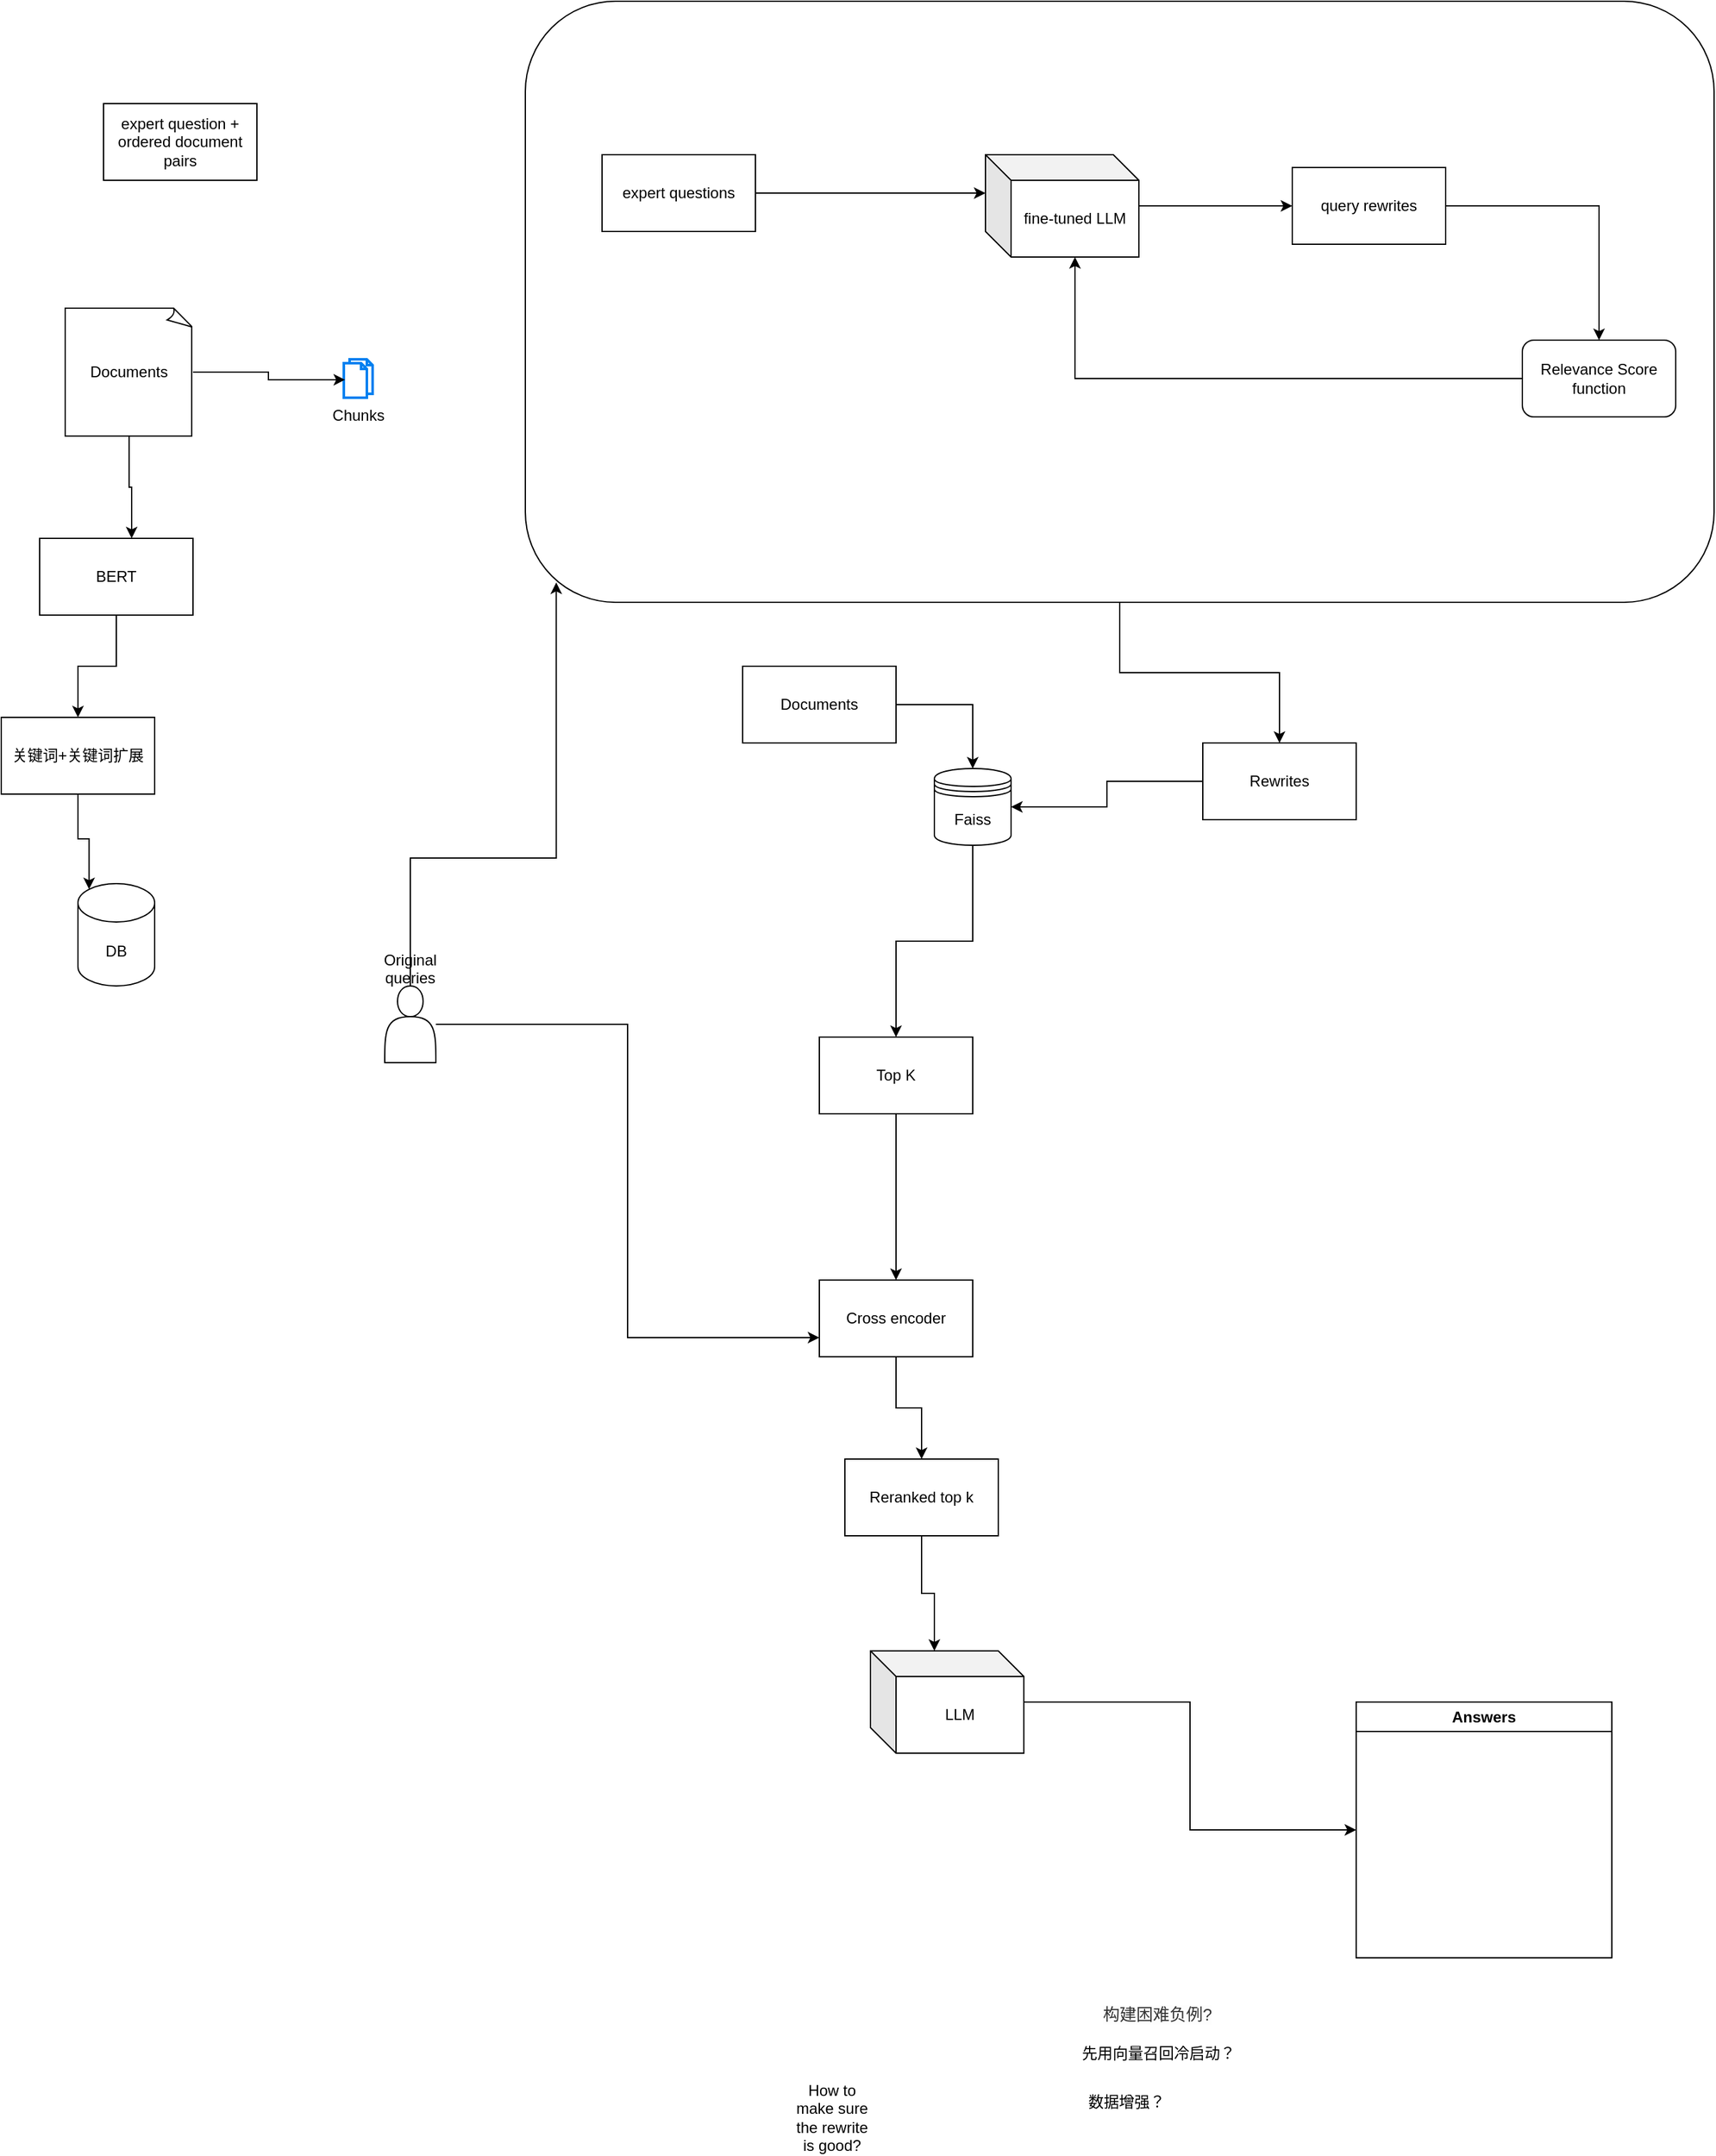 <mxfile version="24.5.5" type="github">
  <diagram name="Page-1" id="RCB1WbSNI4UQKlsbsLUA">
    <mxGraphModel dx="2280" dy="2087" grid="1" gridSize="10" guides="1" tooltips="1" connect="1" arrows="1" fold="1" page="1" pageScale="1" pageWidth="850" pageHeight="1100" math="0" shadow="0">
      <root>
        <mxCell id="0" />
        <mxCell id="1" parent="0" />
        <mxCell id="AEMl98KvPF-gQEyA3S1F-49" style="edgeStyle=orthogonalEdgeStyle;rounded=0;orthogonalLoop=1;jettySize=auto;html=1;" edge="1" parent="1" source="AEMl98KvPF-gQEyA3S1F-46" target="AEMl98KvPF-gQEyA3S1F-48">
          <mxGeometry relative="1" as="geometry" />
        </mxCell>
        <mxCell id="AEMl98KvPF-gQEyA3S1F-46" value="" style="rounded=1;whiteSpace=wrap;html=1;" vertex="1" parent="1">
          <mxGeometry x="240" y="-310" width="930" height="470" as="geometry" />
        </mxCell>
        <mxCell id="AEMl98KvPF-gQEyA3S1F-53" style="edgeStyle=orthogonalEdgeStyle;rounded=0;orthogonalLoop=1;jettySize=auto;html=1;" edge="1" parent="1" source="AEMl98KvPF-gQEyA3S1F-2" target="AEMl98KvPF-gQEyA3S1F-52">
          <mxGeometry relative="1" as="geometry" />
        </mxCell>
        <mxCell id="AEMl98KvPF-gQEyA3S1F-2" value="Faiss" style="shape=datastore;whiteSpace=wrap;html=1;" vertex="1" parent="1">
          <mxGeometry x="560" y="290" width="60" height="60" as="geometry" />
        </mxCell>
        <mxCell id="AEMl98KvPF-gQEyA3S1F-60" style="edgeStyle=orthogonalEdgeStyle;rounded=0;orthogonalLoop=1;jettySize=auto;html=1;entryX=0;entryY=0.75;entryDx=0;entryDy=0;" edge="1" parent="1" source="AEMl98KvPF-gQEyA3S1F-3" target="AEMl98KvPF-gQEyA3S1F-58">
          <mxGeometry relative="1" as="geometry" />
        </mxCell>
        <mxCell id="AEMl98KvPF-gQEyA3S1F-3" value="Original queries&lt;br&gt;&lt;div&gt;&lt;br&gt;&lt;/div&gt;&lt;div&gt;&lt;br&gt;&lt;/div&gt;&lt;div&gt;&lt;br&gt;&lt;/div&gt;&lt;div&gt;&lt;br&gt;&lt;/div&gt;&lt;div&gt;&lt;br&gt;&lt;/div&gt;&lt;div&gt;&lt;br&gt;&lt;/div&gt;" style="shape=actor;whiteSpace=wrap;html=1;" vertex="1" parent="1">
          <mxGeometry x="130" y="460" width="40" height="60" as="geometry" />
        </mxCell>
        <mxCell id="AEMl98KvPF-gQEyA3S1F-9" value="How to make sure the rewrite is good?" style="text;html=1;align=center;verticalAlign=middle;whiteSpace=wrap;rounded=0;" vertex="1" parent="1">
          <mxGeometry x="450" y="1330" width="60" height="30" as="geometry" />
        </mxCell>
        <mxCell id="AEMl98KvPF-gQEyA3S1F-10" value="&lt;span style=&quot;font-style: normal; font-variant-caps: normal; font-weight: 400; letter-spacing: normal; orphans: auto; text-indent: 0px; text-transform: none; white-space: normal; widows: auto; word-spacing: 0px; -webkit-text-stroke-width: 0px; text-decoration: none; caret-color: rgb(51, 51, 51); color: rgb(51, 51, 51); font-family: &amp;quot;PingFang SC&amp;quot;, &amp;quot;Lantinghei SC&amp;quot;, &amp;quot;Microsoft Yahei&amp;quot;, &amp;quot;Hiragino Sans GB&amp;quot;, &amp;quot;Microsoft Sans Serif&amp;quot;, &amp;quot;WenQuanYi Micro Hei&amp;quot;, sans-serif; font-size: 13px; text-align: left; background-color: rgb(253, 253, 253); float: none; display: inline !important;&quot;&gt;构建困难负例?&lt;/span&gt;" style="text;whiteSpace=wrap;html=1;" vertex="1" parent="1">
          <mxGeometry x="690" y="1250" width="110" height="40" as="geometry" />
        </mxCell>
        <mxCell id="AEMl98KvPF-gQEyA3S1F-11" value="先用向量召回冷启动？" style="text;html=1;align=center;verticalAlign=middle;resizable=0;points=[];autosize=1;strokeColor=none;fillColor=none;" vertex="1" parent="1">
          <mxGeometry x="660" y="1280" width="150" height="30" as="geometry" />
        </mxCell>
        <mxCell id="AEMl98KvPF-gQEyA3S1F-12" value="数据增强？" style="text;html=1;align=center;verticalAlign=middle;resizable=0;points=[];autosize=1;strokeColor=none;fillColor=none;" vertex="1" parent="1">
          <mxGeometry x="670" y="1318" width="80" height="30" as="geometry" />
        </mxCell>
        <mxCell id="AEMl98KvPF-gQEyA3S1F-17" value="Documents" style="whiteSpace=wrap;html=1;shape=mxgraph.basic.document" vertex="1" parent="1">
          <mxGeometry x="-120" y="-70" width="100" height="100" as="geometry" />
        </mxCell>
        <mxCell id="AEMl98KvPF-gQEyA3S1F-18" value="Chunks" style="html=1;verticalLabelPosition=bottom;align=center;labelBackgroundColor=#ffffff;verticalAlign=top;strokeWidth=2;strokeColor=#0080F0;shadow=0;dashed=0;shape=mxgraph.ios7.icons.documents;" vertex="1" parent="1">
          <mxGeometry x="98" y="-30" width="22.5" height="30" as="geometry" />
        </mxCell>
        <mxCell id="AEMl98KvPF-gQEyA3S1F-19" style="edgeStyle=orthogonalEdgeStyle;rounded=0;orthogonalLoop=1;jettySize=auto;html=1;entryX=0.044;entryY=0.533;entryDx=0;entryDy=0;entryPerimeter=0;" edge="1" parent="1" source="AEMl98KvPF-gQEyA3S1F-17" target="AEMl98KvPF-gQEyA3S1F-18">
          <mxGeometry relative="1" as="geometry" />
        </mxCell>
        <mxCell id="AEMl98KvPF-gQEyA3S1F-26" style="edgeStyle=orthogonalEdgeStyle;rounded=0;orthogonalLoop=1;jettySize=auto;html=1;" edge="1" parent="1" source="AEMl98KvPF-gQEyA3S1F-23" target="AEMl98KvPF-gQEyA3S1F-25">
          <mxGeometry relative="1" as="geometry" />
        </mxCell>
        <mxCell id="AEMl98KvPF-gQEyA3S1F-23" value="BERT" style="rounded=0;whiteSpace=wrap;html=1;" vertex="1" parent="1">
          <mxGeometry x="-140" y="110" width="120" height="60" as="geometry" />
        </mxCell>
        <mxCell id="AEMl98KvPF-gQEyA3S1F-24" style="edgeStyle=orthogonalEdgeStyle;rounded=0;orthogonalLoop=1;jettySize=auto;html=1;entryX=0.6;entryY=0;entryDx=0;entryDy=0;entryPerimeter=0;" edge="1" parent="1" source="AEMl98KvPF-gQEyA3S1F-17" target="AEMl98KvPF-gQEyA3S1F-23">
          <mxGeometry relative="1" as="geometry" />
        </mxCell>
        <mxCell id="AEMl98KvPF-gQEyA3S1F-25" value="关键词+关键词扩展" style="whiteSpace=wrap;html=1;" vertex="1" parent="1">
          <mxGeometry x="-170" y="250" width="120" height="60" as="geometry" />
        </mxCell>
        <mxCell id="AEMl98KvPF-gQEyA3S1F-27" value="DB" style="shape=cylinder3;whiteSpace=wrap;html=1;boundedLbl=1;backgroundOutline=1;size=15;" vertex="1" parent="1">
          <mxGeometry x="-110" y="380" width="60" height="80" as="geometry" />
        </mxCell>
        <mxCell id="AEMl98KvPF-gQEyA3S1F-28" style="edgeStyle=orthogonalEdgeStyle;rounded=0;orthogonalLoop=1;jettySize=auto;html=1;entryX=0.145;entryY=0;entryDx=0;entryDy=4.35;entryPerimeter=0;" edge="1" parent="1" source="AEMl98KvPF-gQEyA3S1F-25" target="AEMl98KvPF-gQEyA3S1F-27">
          <mxGeometry relative="1" as="geometry" />
        </mxCell>
        <mxCell id="AEMl98KvPF-gQEyA3S1F-29" value="expert question + ordered document pairs" style="whiteSpace=wrap;html=1;" vertex="1" parent="1">
          <mxGeometry x="-90" y="-230" width="120" height="60" as="geometry" />
        </mxCell>
        <mxCell id="AEMl98KvPF-gQEyA3S1F-33" style="edgeStyle=orthogonalEdgeStyle;rounded=0;orthogonalLoop=1;jettySize=auto;html=1;entryX=0;entryY=0.5;entryDx=0;entryDy=0;" edge="1" parent="1" source="AEMl98KvPF-gQEyA3S1F-30" target="AEMl98KvPF-gQEyA3S1F-32">
          <mxGeometry relative="1" as="geometry" />
        </mxCell>
        <mxCell id="AEMl98KvPF-gQEyA3S1F-30" value="fine-tuned LLM" style="shape=cube;whiteSpace=wrap;html=1;boundedLbl=1;backgroundOutline=1;darkOpacity=0.05;darkOpacity2=0.1;" vertex="1" parent="1">
          <mxGeometry x="600" y="-190" width="120" height="80" as="geometry" />
        </mxCell>
        <mxCell id="AEMl98KvPF-gQEyA3S1F-42" style="edgeStyle=orthogonalEdgeStyle;rounded=0;orthogonalLoop=1;jettySize=auto;html=1;entryX=0.5;entryY=0;entryDx=0;entryDy=0;" edge="1" parent="1" source="AEMl98KvPF-gQEyA3S1F-32" target="AEMl98KvPF-gQEyA3S1F-41">
          <mxGeometry relative="1" as="geometry" />
        </mxCell>
        <mxCell id="AEMl98KvPF-gQEyA3S1F-32" value="query rewrites" style="rounded=0;whiteSpace=wrap;html=1;" vertex="1" parent="1">
          <mxGeometry x="840" y="-180" width="120" height="60" as="geometry" />
        </mxCell>
        <mxCell id="AEMl98KvPF-gQEyA3S1F-34" value="expert questions" style="whiteSpace=wrap;html=1;" vertex="1" parent="1">
          <mxGeometry x="300" y="-190" width="120" height="60" as="geometry" />
        </mxCell>
        <mxCell id="AEMl98KvPF-gQEyA3S1F-35" style="edgeStyle=orthogonalEdgeStyle;rounded=0;orthogonalLoop=1;jettySize=auto;html=1;entryX=0;entryY=0;entryDx=0;entryDy=30;entryPerimeter=0;" edge="1" parent="1" source="AEMl98KvPF-gQEyA3S1F-34" target="AEMl98KvPF-gQEyA3S1F-30">
          <mxGeometry relative="1" as="geometry" />
        </mxCell>
        <mxCell id="AEMl98KvPF-gQEyA3S1F-41" value="Relevance Score function" style="rounded=1;whiteSpace=wrap;html=1;" vertex="1" parent="1">
          <mxGeometry x="1020" y="-45" width="120" height="60" as="geometry" />
        </mxCell>
        <mxCell id="AEMl98KvPF-gQEyA3S1F-43" style="edgeStyle=orthogonalEdgeStyle;rounded=0;orthogonalLoop=1;jettySize=auto;html=1;entryX=0;entryY=0;entryDx=70;entryDy=80;entryPerimeter=0;" edge="1" parent="1" source="AEMl98KvPF-gQEyA3S1F-41" target="AEMl98KvPF-gQEyA3S1F-30">
          <mxGeometry relative="1" as="geometry" />
        </mxCell>
        <mxCell id="AEMl98KvPF-gQEyA3S1F-47" style="edgeStyle=orthogonalEdgeStyle;rounded=0;orthogonalLoop=1;jettySize=auto;html=1;entryX=0.026;entryY=0.967;entryDx=0;entryDy=0;entryPerimeter=0;" edge="1" parent="1" source="AEMl98KvPF-gQEyA3S1F-3" target="AEMl98KvPF-gQEyA3S1F-46">
          <mxGeometry relative="1" as="geometry">
            <Array as="points">
              <mxPoint x="150" y="360" />
              <mxPoint x="264" y="360" />
            </Array>
          </mxGeometry>
        </mxCell>
        <mxCell id="AEMl98KvPF-gQEyA3S1F-50" style="edgeStyle=orthogonalEdgeStyle;rounded=0;orthogonalLoop=1;jettySize=auto;html=1;entryX=1;entryY=0.5;entryDx=0;entryDy=0;" edge="1" parent="1" source="AEMl98KvPF-gQEyA3S1F-48" target="AEMl98KvPF-gQEyA3S1F-2">
          <mxGeometry relative="1" as="geometry" />
        </mxCell>
        <mxCell id="AEMl98KvPF-gQEyA3S1F-48" value="Rewrites" style="rounded=0;whiteSpace=wrap;html=1;" vertex="1" parent="1">
          <mxGeometry x="770" y="270" width="120" height="60" as="geometry" />
        </mxCell>
        <mxCell id="AEMl98KvPF-gQEyA3S1F-59" style="edgeStyle=orthogonalEdgeStyle;rounded=0;orthogonalLoop=1;jettySize=auto;html=1;entryX=0.5;entryY=0;entryDx=0;entryDy=0;" edge="1" parent="1" source="AEMl98KvPF-gQEyA3S1F-52" target="AEMl98KvPF-gQEyA3S1F-58">
          <mxGeometry relative="1" as="geometry" />
        </mxCell>
        <mxCell id="AEMl98KvPF-gQEyA3S1F-52" value="Top K" style="whiteSpace=wrap;html=1;" vertex="1" parent="1">
          <mxGeometry x="470" y="500" width="120" height="60" as="geometry" />
        </mxCell>
        <mxCell id="AEMl98KvPF-gQEyA3S1F-57" style="edgeStyle=orthogonalEdgeStyle;rounded=0;orthogonalLoop=1;jettySize=auto;html=1;entryX=0.5;entryY=0;entryDx=0;entryDy=0;" edge="1" parent="1" source="AEMl98KvPF-gQEyA3S1F-56" target="AEMl98KvPF-gQEyA3S1F-2">
          <mxGeometry relative="1" as="geometry" />
        </mxCell>
        <mxCell id="AEMl98KvPF-gQEyA3S1F-56" value="Documents" style="rounded=0;whiteSpace=wrap;html=1;" vertex="1" parent="1">
          <mxGeometry x="410" y="210" width="120" height="60" as="geometry" />
        </mxCell>
        <mxCell id="AEMl98KvPF-gQEyA3S1F-62" style="edgeStyle=orthogonalEdgeStyle;rounded=0;orthogonalLoop=1;jettySize=auto;html=1;" edge="1" parent="1" source="AEMl98KvPF-gQEyA3S1F-58" target="AEMl98KvPF-gQEyA3S1F-61">
          <mxGeometry relative="1" as="geometry" />
        </mxCell>
        <mxCell id="AEMl98KvPF-gQEyA3S1F-58" value="Cross encoder" style="whiteSpace=wrap;html=1;" vertex="1" parent="1">
          <mxGeometry x="470" y="690" width="120" height="60" as="geometry" />
        </mxCell>
        <mxCell id="AEMl98KvPF-gQEyA3S1F-61" value="Reranked top k" style="whiteSpace=wrap;html=1;" vertex="1" parent="1">
          <mxGeometry x="490" y="830" width="120" height="60" as="geometry" />
        </mxCell>
        <mxCell id="AEMl98KvPF-gQEyA3S1F-67" style="edgeStyle=orthogonalEdgeStyle;rounded=0;orthogonalLoop=1;jettySize=auto;html=1;entryX=0;entryY=0.5;entryDx=0;entryDy=0;" edge="1" parent="1" source="AEMl98KvPF-gQEyA3S1F-63" target="AEMl98KvPF-gQEyA3S1F-66">
          <mxGeometry relative="1" as="geometry" />
        </mxCell>
        <mxCell id="AEMl98KvPF-gQEyA3S1F-63" value="LLM" style="shape=cube;whiteSpace=wrap;html=1;boundedLbl=1;backgroundOutline=1;darkOpacity=0.05;darkOpacity2=0.1;" vertex="1" parent="1">
          <mxGeometry x="510" y="980" width="120" height="80" as="geometry" />
        </mxCell>
        <mxCell id="AEMl98KvPF-gQEyA3S1F-64" style="edgeStyle=orthogonalEdgeStyle;rounded=0;orthogonalLoop=1;jettySize=auto;html=1;entryX=0;entryY=0;entryDx=50.0;entryDy=0;entryPerimeter=0;" edge="1" parent="1" source="AEMl98KvPF-gQEyA3S1F-61" target="AEMl98KvPF-gQEyA3S1F-63">
          <mxGeometry relative="1" as="geometry" />
        </mxCell>
        <mxCell id="AEMl98KvPF-gQEyA3S1F-66" value="Answers" style="swimlane;whiteSpace=wrap;html=1;" vertex="1" parent="1">
          <mxGeometry x="890" y="1020" width="200" height="200" as="geometry" />
        </mxCell>
      </root>
    </mxGraphModel>
  </diagram>
</mxfile>
